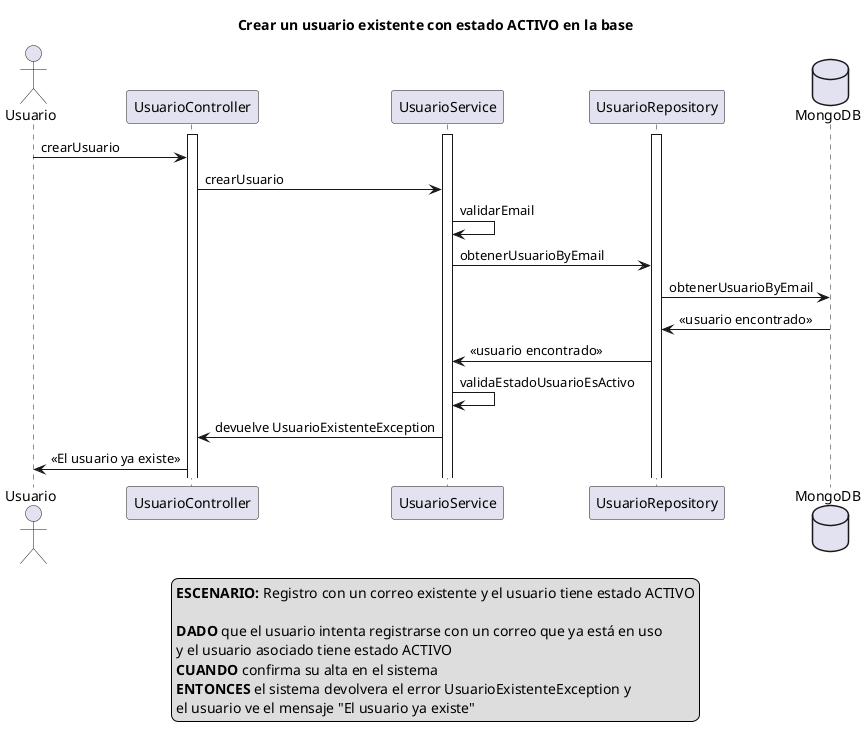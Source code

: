 @startuml
actor Usuario
activate UsuarioController
activate UsuarioService
activate UsuarioRepository
database MongoDB

title Crear un usuario existente con estado ACTIVO en la base

Usuario -> UsuarioController: crearUsuario

UsuarioController -> UsuarioService: crearUsuario

UsuarioService -> UsuarioService: validarEmail

UsuarioService -> UsuarioRepository: obtenerUsuarioByEmail

UsuarioRepository -> MongoDB: obtenerUsuarioByEmail

MongoDB -> UsuarioRepository: <<usuario encontrado>>

UsuarioRepository -> UsuarioService: <<usuario encontrado>>

UsuarioService -> UsuarioService: validaEstadoUsuarioEsActivo

UsuarioService -> UsuarioController: devuelve UsuarioExistenteException

UsuarioController -> Usuario: <<El usuario ya existe>>


legend
<b>ESCENARIO:</b> Registro con un correo existente y el usuario tiene estado ACTIVO

<b>DADO</b> que el usuario intenta registrarse con un correo que ya está en uso 
y el usuario asociado tiene estado ACTIVO 
<b>CUANDO</b> confirma su alta en el sistema  
<b>ENTONCES</b> el sistema devolvera el error UsuarioExistenteException y 
el usuario ve el mensaje "El usuario ya existe"
end legend

@enduml